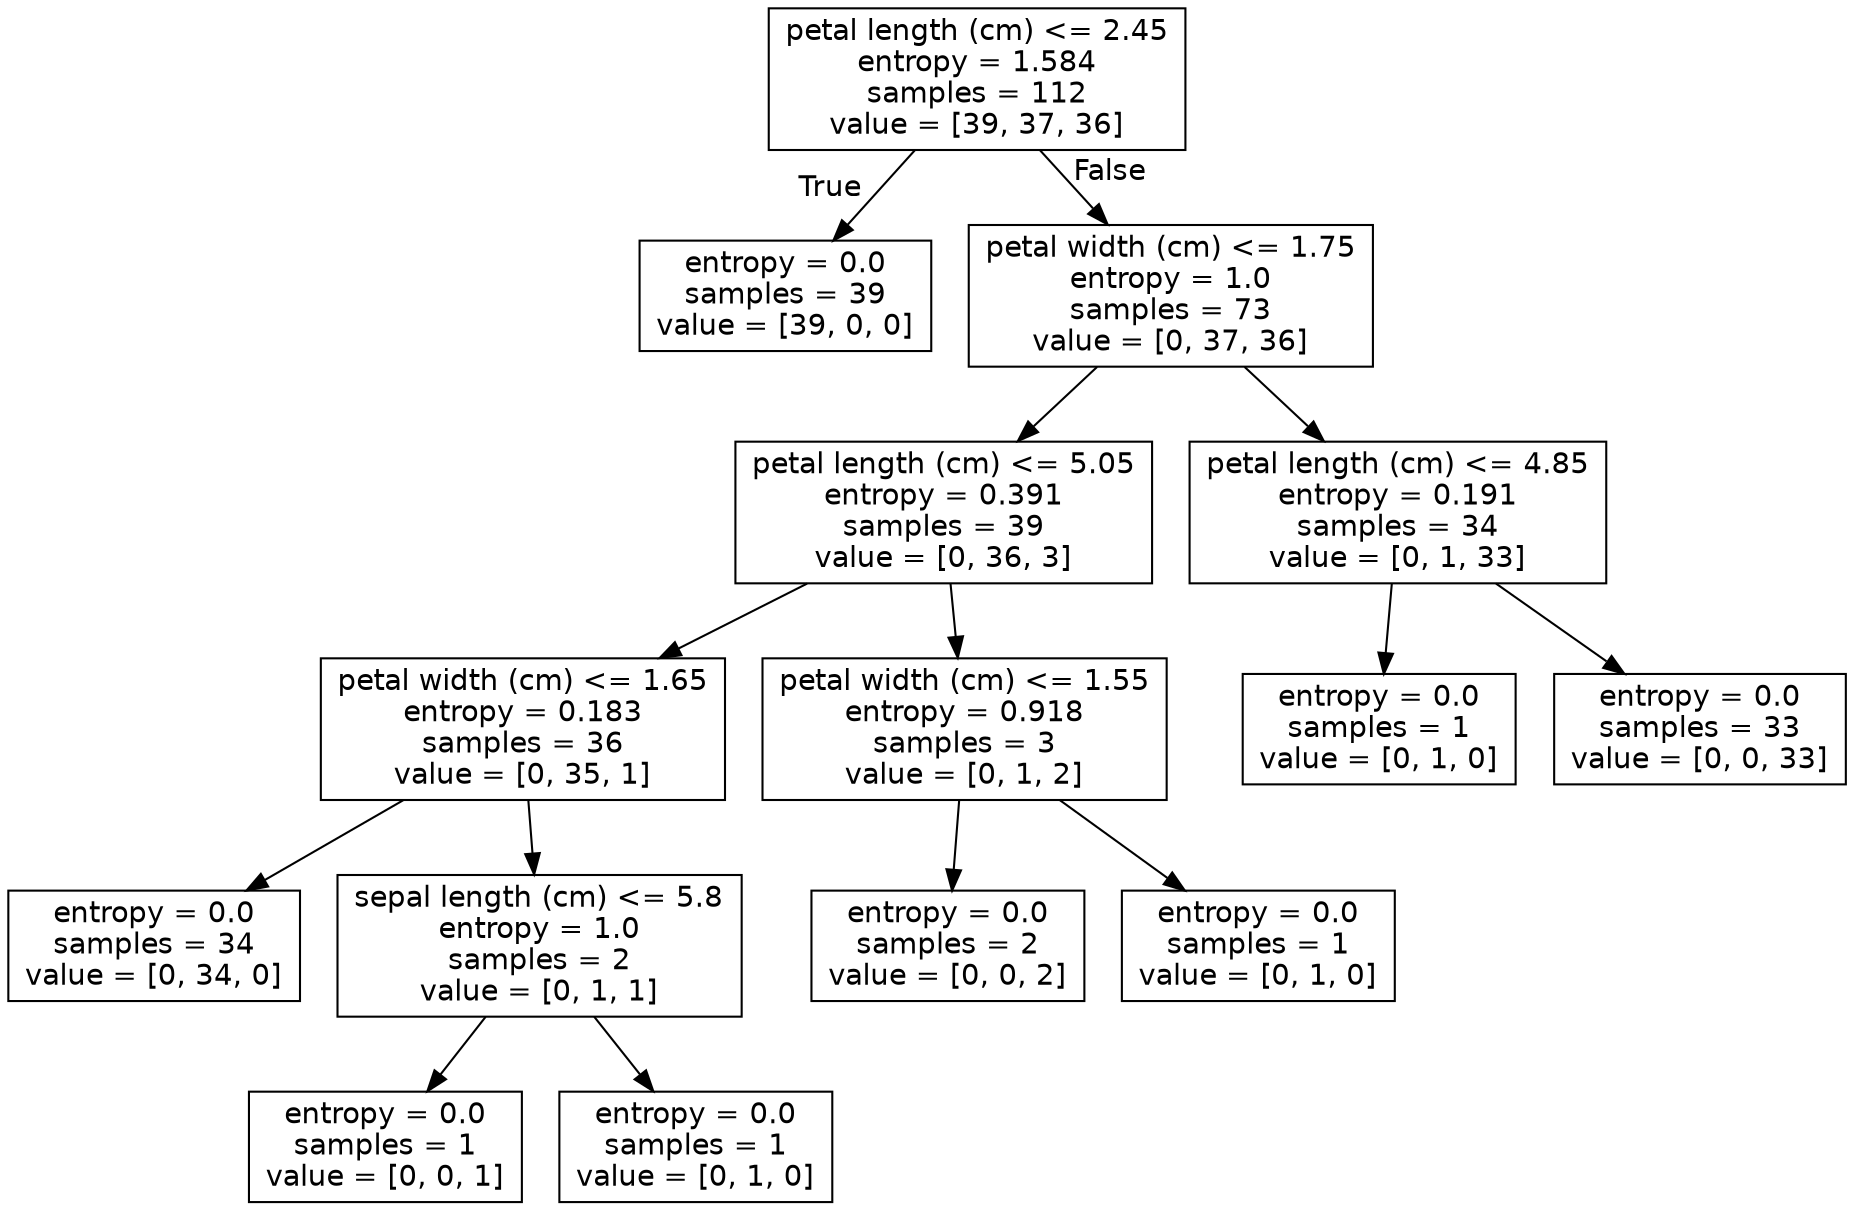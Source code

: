 digraph Tree {
node [shape=box, fontname="helvetica"] ;
edge [fontname="helvetica"] ;
0 [label="petal length (cm) <= 2.45\nentropy = 1.584\nsamples = 112\nvalue = [39, 37, 36]"] ;
1 [label="entropy = 0.0\nsamples = 39\nvalue = [39, 0, 0]"] ;
0 -> 1 [labeldistance=2.5, labelangle=45, headlabel="True"] ;
2 [label="petal width (cm) <= 1.75\nentropy = 1.0\nsamples = 73\nvalue = [0, 37, 36]"] ;
0 -> 2 [labeldistance=2.5, labelangle=-45, headlabel="False"] ;
3 [label="petal length (cm) <= 5.05\nentropy = 0.391\nsamples = 39\nvalue = [0, 36, 3]"] ;
2 -> 3 ;
4 [label="petal width (cm) <= 1.65\nentropy = 0.183\nsamples = 36\nvalue = [0, 35, 1]"] ;
3 -> 4 ;
5 [label="entropy = 0.0\nsamples = 34\nvalue = [0, 34, 0]"] ;
4 -> 5 ;
6 [label="sepal length (cm) <= 5.8\nentropy = 1.0\nsamples = 2\nvalue = [0, 1, 1]"] ;
4 -> 6 ;
7 [label="entropy = 0.0\nsamples = 1\nvalue = [0, 0, 1]"] ;
6 -> 7 ;
8 [label="entropy = 0.0\nsamples = 1\nvalue = [0, 1, 0]"] ;
6 -> 8 ;
9 [label="petal width (cm) <= 1.55\nentropy = 0.918\nsamples = 3\nvalue = [0, 1, 2]"] ;
3 -> 9 ;
10 [label="entropy = 0.0\nsamples = 2\nvalue = [0, 0, 2]"] ;
9 -> 10 ;
11 [label="entropy = 0.0\nsamples = 1\nvalue = [0, 1, 0]"] ;
9 -> 11 ;
12 [label="petal length (cm) <= 4.85\nentropy = 0.191\nsamples = 34\nvalue = [0, 1, 33]"] ;
2 -> 12 ;
13 [label="entropy = 0.0\nsamples = 1\nvalue = [0, 1, 0]"] ;
12 -> 13 ;
14 [label="entropy = 0.0\nsamples = 33\nvalue = [0, 0, 33]"] ;
12 -> 14 ;
}